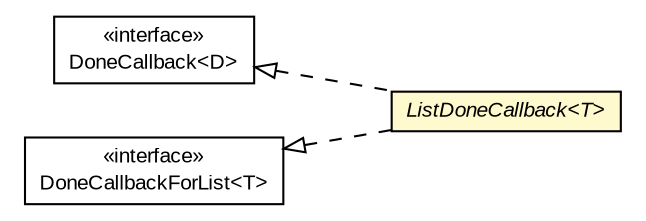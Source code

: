 #!/usr/local/bin/dot
#
# Class diagram 
# Generated by UMLGraph version R5_6-24-gf6e263 (http://www.umlgraph.org/)
#

digraph G {
	edge [fontname="arial",fontsize=10,labelfontname="arial",labelfontsize=10];
	node [fontname="arial",fontsize=10,shape=plaintext];
	nodesep=0.25;
	ranksep=0.5;
	rankdir=LR;
	// io.reinert.requestor.gdeferred.ListDoneCallback<T>
	c8018 [label=<<table title="io.reinert.requestor.gdeferred.ListDoneCallback" border="0" cellborder="1" cellspacing="0" cellpadding="2" port="p" bgcolor="lemonChiffon" href="./ListDoneCallback.html">
		<tr><td><table border="0" cellspacing="0" cellpadding="1">
<tr><td align="center" balign="center"><font face="arial italic"> ListDoneCallback&lt;T&gt; </font></td></tr>
		</table></td></tr>
		</table>>, URL="./ListDoneCallback.html", fontname="arial", fontcolor="black", fontsize=10.0];
	//io.reinert.requestor.gdeferred.ListDoneCallback<T> implements io.reinert.gdeferred.DoneCallback<D>
	c8030:p -> c8018:p [dir=back,arrowtail=empty,style=dashed];
	//io.reinert.requestor.gdeferred.ListDoneCallback<T> implements io.reinert.requestor.gdeferred.DoneCallbackForList<T>
	c8031:p -> c8018:p [dir=back,arrowtail=empty,style=dashed];
	// io.reinert.requestor.gdeferred.DoneCallbackForList<T>
	c8031 [label=<<table title="io.reinert.requestor.gdeferred.DoneCallbackForList" border="0" cellborder="1" cellspacing="0" cellpadding="2" port="p">
		<tr><td><table border="0" cellspacing="0" cellpadding="1">
<tr><td align="center" balign="center"> &#171;interface&#187; </td></tr>
<tr><td align="center" balign="center"> DoneCallbackForList&lt;T&gt; </td></tr>
		</table></td></tr>
		</table>>, URL="null", fontname="arial", fontcolor="black", fontsize=10.0];
	// io.reinert.gdeferred.DoneCallback<D>
	c8030 [label=<<table title="io.reinert.gdeferred.DoneCallback" border="0" cellborder="1" cellspacing="0" cellpadding="2" port="p">
		<tr><td><table border="0" cellspacing="0" cellpadding="1">
<tr><td align="center" balign="center"> &#171;interface&#187; </td></tr>
<tr><td align="center" balign="center"> DoneCallback&lt;D&gt; </td></tr>
		</table></td></tr>
		</table>>, URL="null", fontname="arial", fontcolor="black", fontsize=10.0];
}

